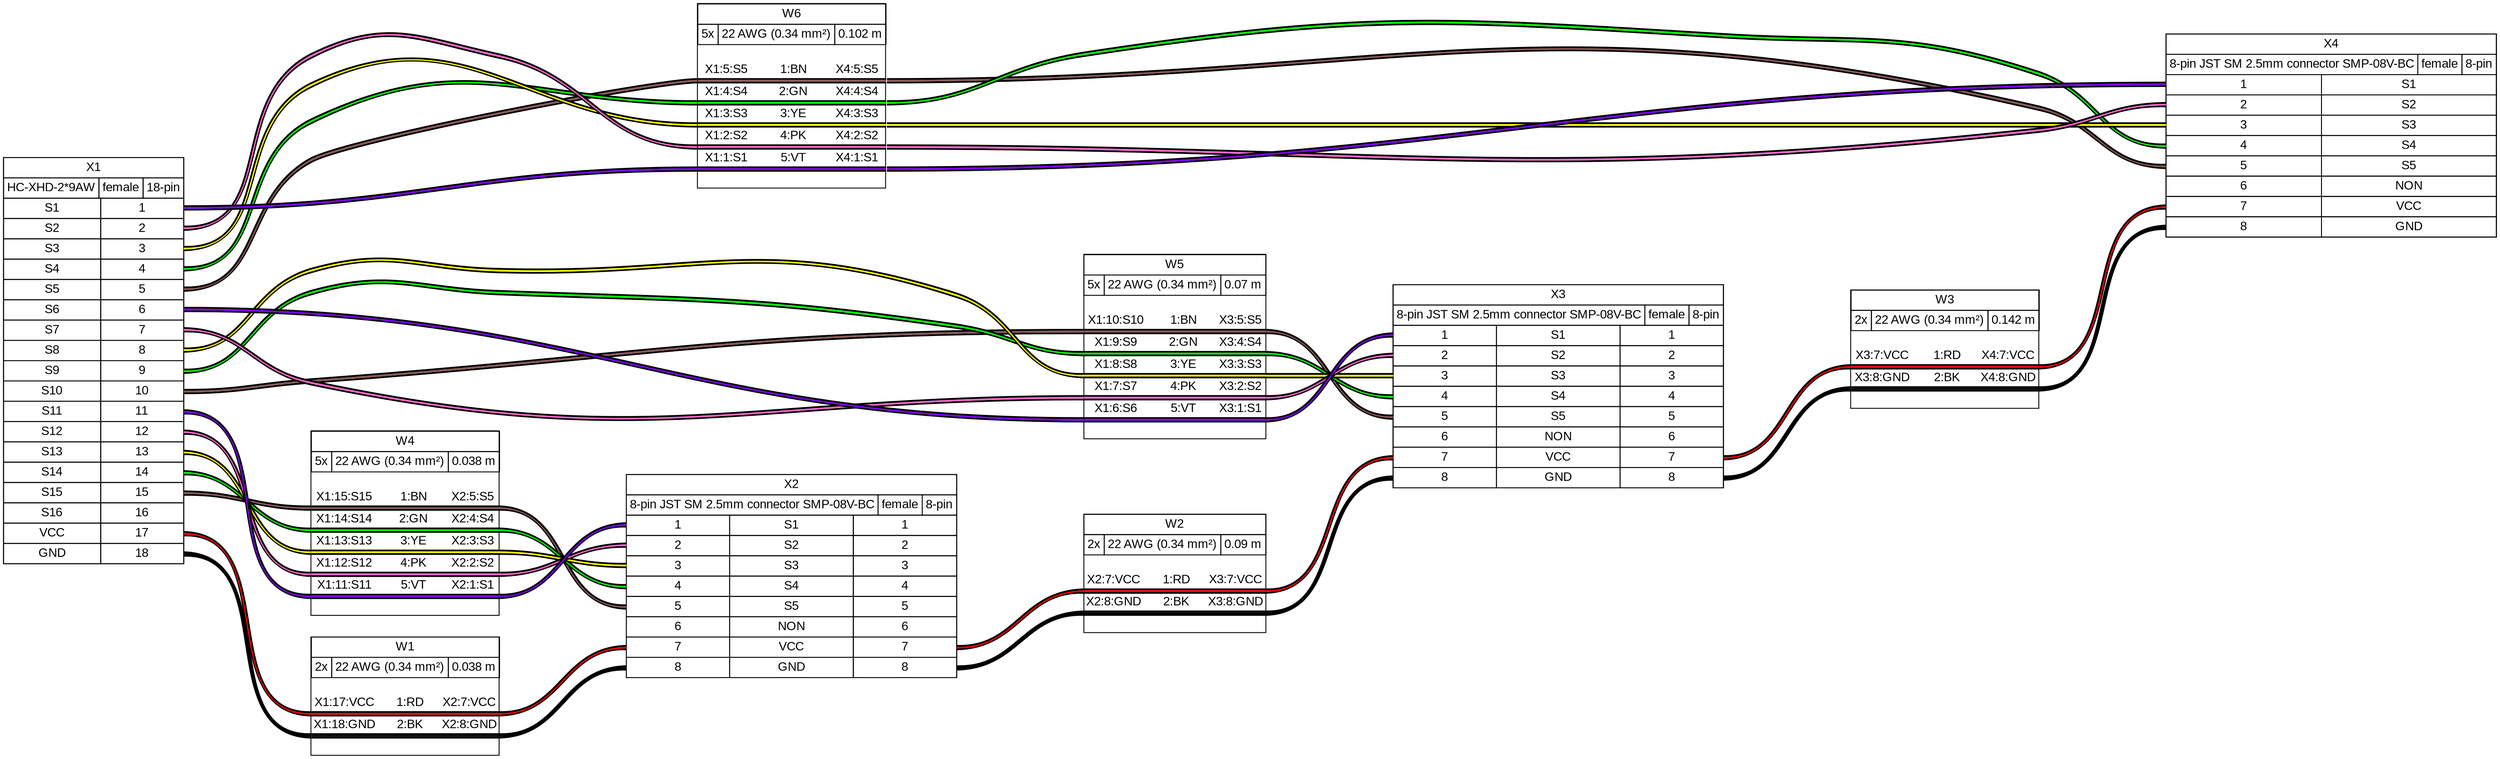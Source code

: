 graph {
// Graph generated by WireViz 0.3.2
// https://github.com/formatc1702/WireViz
	graph [bgcolor="#FFFFFF" fontname=arial nodesep=0.33 rankdir=LR ranksep=2]
	node [fillcolor="#FFFFFF" fontname=arial height=0 margin=0 shape=none style=filled width=0]
	edge [fontname=arial style=bold]
	X1 [label=<
<table border="0" cellspacing="0" cellpadding="0">
 <tr><td>
  <table border="0" cellspacing="0" cellpadding="3" cellborder="1"><tr>
   <td balign="left">X1</td>
  </tr></table>
 </td></tr>
 <tr><td>
  <table border="0" cellspacing="0" cellpadding="3" cellborder="1"><tr>
   <td balign="left">HC-XHD-2*9AW</td>
   <td balign="left">female</td>
   <td balign="left">18-pin</td>
  </tr></table>
 </td></tr>
 <tr><td>
  <table border="0" cellspacing="0" cellpadding="3" cellborder="1">
   <tr>
    <td>S1</td>
    <td port="p1r">1</td>
   </tr>
   <tr>
    <td>S2</td>
    <td port="p2r">2</td>
   </tr>
   <tr>
    <td>S3</td>
    <td port="p3r">3</td>
   </tr>
   <tr>
    <td>S4</td>
    <td port="p4r">4</td>
   </tr>
   <tr>
    <td>S5</td>
    <td port="p5r">5</td>
   </tr>
   <tr>
    <td>S6</td>
    <td port="p6r">6</td>
   </tr>
   <tr>
    <td>S7</td>
    <td port="p7r">7</td>
   </tr>
   <tr>
    <td>S8</td>
    <td port="p8r">8</td>
   </tr>
   <tr>
    <td>S9</td>
    <td port="p9r">9</td>
   </tr>
   <tr>
    <td>S10</td>
    <td port="p10r">10</td>
   </tr>
   <tr>
    <td>S11</td>
    <td port="p11r">11</td>
   </tr>
   <tr>
    <td>S12</td>
    <td port="p12r">12</td>
   </tr>
   <tr>
    <td>S13</td>
    <td port="p13r">13</td>
   </tr>
   <tr>
    <td>S14</td>
    <td port="p14r">14</td>
   </tr>
   <tr>
    <td>S15</td>
    <td port="p15r">15</td>
   </tr>
   <tr>
    <td>S16</td>
    <td port="p16r">16</td>
   </tr>
   <tr>
    <td>VCC</td>
    <td port="p17r">17</td>
   </tr>
   <tr>
    <td>GND</td>
    <td port="p18r">18</td>
   </tr>
  </table>
 </td></tr>
</table>
> fillcolor="#FFFFFF" shape=box style=filled]
	X2 [label=<
<table border="0" cellspacing="0" cellpadding="0">
 <tr><td>
  <table border="0" cellspacing="0" cellpadding="3" cellborder="1"><tr>
   <td balign="left">X2</td>
  </tr></table>
 </td></tr>
 <tr><td>
  <table border="0" cellspacing="0" cellpadding="3" cellborder="1"><tr>
   <td balign="left">8-pin JST SM 2.5mm connector SMP-08V-BC</td>
   <td balign="left">female</td>
   <td balign="left">8-pin</td>
  </tr></table>
 </td></tr>
 <tr><td>
  <table border="0" cellspacing="0" cellpadding="3" cellborder="1">
   <tr>
    <td port="p1l">1</td>
    <td>S1</td>
    <td port="p1r">1</td>
   </tr>
   <tr>
    <td port="p2l">2</td>
    <td>S2</td>
    <td port="p2r">2</td>
   </tr>
   <tr>
    <td port="p3l">3</td>
    <td>S3</td>
    <td port="p3r">3</td>
   </tr>
   <tr>
    <td port="p4l">4</td>
    <td>S4</td>
    <td port="p4r">4</td>
   </tr>
   <tr>
    <td port="p5l">5</td>
    <td>S5</td>
    <td port="p5r">5</td>
   </tr>
   <tr>
    <td port="p6l">6</td>
    <td>NON</td>
    <td port="p6r">6</td>
   </tr>
   <tr>
    <td port="p7l">7</td>
    <td>VCC</td>
    <td port="p7r">7</td>
   </tr>
   <tr>
    <td port="p8l">8</td>
    <td>GND</td>
    <td port="p8r">8</td>
   </tr>
  </table>
 </td></tr>
</table>
> fillcolor="#FFFFFF" shape=box style=filled]
	X3 [label=<
<table border="0" cellspacing="0" cellpadding="0">
 <tr><td>
  <table border="0" cellspacing="0" cellpadding="3" cellborder="1"><tr>
   <td balign="left">X3</td>
  </tr></table>
 </td></tr>
 <tr><td>
  <table border="0" cellspacing="0" cellpadding="3" cellborder="1"><tr>
   <td balign="left">8-pin JST SM 2.5mm connector SMP-08V-BC</td>
   <td balign="left">female</td>
   <td balign="left">8-pin</td>
  </tr></table>
 </td></tr>
 <tr><td>
  <table border="0" cellspacing="0" cellpadding="3" cellborder="1">
   <tr>
    <td port="p1l">1</td>
    <td>S1</td>
    <td port="p1r">1</td>
   </tr>
   <tr>
    <td port="p2l">2</td>
    <td>S2</td>
    <td port="p2r">2</td>
   </tr>
   <tr>
    <td port="p3l">3</td>
    <td>S3</td>
    <td port="p3r">3</td>
   </tr>
   <tr>
    <td port="p4l">4</td>
    <td>S4</td>
    <td port="p4r">4</td>
   </tr>
   <tr>
    <td port="p5l">5</td>
    <td>S5</td>
    <td port="p5r">5</td>
   </tr>
   <tr>
    <td port="p6l">6</td>
    <td>NON</td>
    <td port="p6r">6</td>
   </tr>
   <tr>
    <td port="p7l">7</td>
    <td>VCC</td>
    <td port="p7r">7</td>
   </tr>
   <tr>
    <td port="p8l">8</td>
    <td>GND</td>
    <td port="p8r">8</td>
   </tr>
  </table>
 </td></tr>
</table>
> fillcolor="#FFFFFF" shape=box style=filled]
	X4 [label=<
<table border="0" cellspacing="0" cellpadding="0">
 <tr><td>
  <table border="0" cellspacing="0" cellpadding="3" cellborder="1"><tr>
   <td balign="left">X4</td>
  </tr></table>
 </td></tr>
 <tr><td>
  <table border="0" cellspacing="0" cellpadding="3" cellborder="1"><tr>
   <td balign="left">8-pin JST SM 2.5mm connector SMP-08V-BC</td>
   <td balign="left">female</td>
   <td balign="left">8-pin</td>
  </tr></table>
 </td></tr>
 <tr><td>
  <table border="0" cellspacing="0" cellpadding="3" cellborder="1">
   <tr>
    <td port="p1l">1</td>
    <td>S1</td>
   </tr>
   <tr>
    <td port="p2l">2</td>
    <td>S2</td>
   </tr>
   <tr>
    <td port="p3l">3</td>
    <td>S3</td>
   </tr>
   <tr>
    <td port="p4l">4</td>
    <td>S4</td>
   </tr>
   <tr>
    <td port="p5l">5</td>
    <td>S5</td>
   </tr>
   <tr>
    <td port="p6l">6</td>
    <td>NON</td>
   </tr>
   <tr>
    <td port="p7l">7</td>
    <td>VCC</td>
   </tr>
   <tr>
    <td port="p8l">8</td>
    <td>GND</td>
   </tr>
  </table>
 </td></tr>
</table>
> fillcolor="#FFFFFF" shape=box style=filled]
	edge [color="#000000:#000000:#000000"]
	X1:p18r:e -- W1:w2:w
	W1:w2:e -- X2:p8l:w
	edge [color="#000000:#ff0000:#000000"]
	X1:p17r:e -- W1:w1:w
	W1:w1:e -- X2:p7l:w
	W1 [label=<
<table border="0" cellspacing="0" cellpadding="0">
 <tr><td>
  <table border="0" cellspacing="0" cellpadding="3" cellborder="1"><tr>
   <td balign="left">W1</td>
  </tr></table>
 </td></tr>
 <tr><td>
  <table border="0" cellspacing="0" cellpadding="3" cellborder="1"><tr>
   <td balign="left">2x</td>
   <td balign="left">22 AWG (0.34 mm²)</td>
   <td balign="left">0.038 m</td>
  </tr></table>
 </td></tr>
 <tr><td>
  <table border="0" cellspacing="0" cellborder="0">
   <tr><td>&nbsp;</td></tr>
   <tr>
    <td>X1:17:VCC</td>
    <td>
     1:RD
    </td>
    <td>X2:7:VCC</td>
   </tr>
   <tr>
    <td colspan="3" border="0" cellspacing="0" cellpadding="0" port="w1" height="6">
     <table cellspacing="0" cellborder="0" border="0">
      <tr><td colspan="3" cellpadding="0" height="2" bgcolor="#000000" border="0"></td></tr>
      <tr><td colspan="3" cellpadding="0" height="2" bgcolor="#ff0000" border="0"></td></tr>
      <tr><td colspan="3" cellpadding="0" height="2" bgcolor="#000000" border="0"></td></tr>
     </table>
    </td>
   </tr>
   <tr>
    <td>X1:18:GND</td>
    <td>
     2:BK
    </td>
    <td>X2:8:GND</td>
   </tr>
   <tr>
    <td colspan="3" border="0" cellspacing="0" cellpadding="0" port="w2" height="6">
     <table cellspacing="0" cellborder="0" border="0">
      <tr><td colspan="3" cellpadding="0" height="2" bgcolor="#000000" border="0"></td></tr>
      <tr><td colspan="3" cellpadding="0" height="2" bgcolor="#000000" border="0"></td></tr>
      <tr><td colspan="3" cellpadding="0" height="2" bgcolor="#000000" border="0"></td></tr>
     </table>
    </td>
   </tr>
   <tr><td>&nbsp;</td></tr>
  </table>
 </td></tr>
</table>
> fillcolor="#FFFFFF" shape=box style=filled]
	edge [color="#000000:#000000:#000000"]
	X2:p8r:e -- W2:w2:w
	W2:w2:e -- X3:p8l:w
	edge [color="#000000:#ff0000:#000000"]
	X2:p7r:e -- W2:w1:w
	W2:w1:e -- X3:p7l:w
	W2 [label=<
<table border="0" cellspacing="0" cellpadding="0">
 <tr><td>
  <table border="0" cellspacing="0" cellpadding="3" cellborder="1"><tr>
   <td balign="left">W2</td>
  </tr></table>
 </td></tr>
 <tr><td>
  <table border="0" cellspacing="0" cellpadding="3" cellborder="1"><tr>
   <td balign="left">2x</td>
   <td balign="left">22 AWG (0.34 mm²)</td>
   <td balign="left">0.09 m</td>
  </tr></table>
 </td></tr>
 <tr><td>
  <table border="0" cellspacing="0" cellborder="0">
   <tr><td>&nbsp;</td></tr>
   <tr>
    <td>X2:7:VCC</td>
    <td>
     1:RD
    </td>
    <td>X3:7:VCC</td>
   </tr>
   <tr>
    <td colspan="3" border="0" cellspacing="0" cellpadding="0" port="w1" height="6">
     <table cellspacing="0" cellborder="0" border="0">
      <tr><td colspan="3" cellpadding="0" height="2" bgcolor="#000000" border="0"></td></tr>
      <tr><td colspan="3" cellpadding="0" height="2" bgcolor="#ff0000" border="0"></td></tr>
      <tr><td colspan="3" cellpadding="0" height="2" bgcolor="#000000" border="0"></td></tr>
     </table>
    </td>
   </tr>
   <tr>
    <td>X2:8:GND</td>
    <td>
     2:BK
    </td>
    <td>X3:8:GND</td>
   </tr>
   <tr>
    <td colspan="3" border="0" cellspacing="0" cellpadding="0" port="w2" height="6">
     <table cellspacing="0" cellborder="0" border="0">
      <tr><td colspan="3" cellpadding="0" height="2" bgcolor="#000000" border="0"></td></tr>
      <tr><td colspan="3" cellpadding="0" height="2" bgcolor="#000000" border="0"></td></tr>
      <tr><td colspan="3" cellpadding="0" height="2" bgcolor="#000000" border="0"></td></tr>
     </table>
    </td>
   </tr>
   <tr><td>&nbsp;</td></tr>
  </table>
 </td></tr>
</table>
> fillcolor="#FFFFFF" shape=box style=filled]
	edge [color="#000000:#000000:#000000"]
	X3:p8r:e -- W3:w2:w
	W3:w2:e -- X4:p8l:w
	edge [color="#000000:#ff0000:#000000"]
	X3:p7r:e -- W3:w1:w
	W3:w1:e -- X4:p7l:w
	W3 [label=<
<table border="0" cellspacing="0" cellpadding="0">
 <tr><td>
  <table border="0" cellspacing="0" cellpadding="3" cellborder="1"><tr>
   <td balign="left">W3</td>
  </tr></table>
 </td></tr>
 <tr><td>
  <table border="0" cellspacing="0" cellpadding="3" cellborder="1"><tr>
   <td balign="left">2x</td>
   <td balign="left">22 AWG (0.34 mm²)</td>
   <td balign="left">0.142 m</td>
  </tr></table>
 </td></tr>
 <tr><td>
  <table border="0" cellspacing="0" cellborder="0">
   <tr><td>&nbsp;</td></tr>
   <tr>
    <td>X3:7:VCC</td>
    <td>
     1:RD
    </td>
    <td>X4:7:VCC</td>
   </tr>
   <tr>
    <td colspan="3" border="0" cellspacing="0" cellpadding="0" port="w1" height="6">
     <table cellspacing="0" cellborder="0" border="0">
      <tr><td colspan="3" cellpadding="0" height="2" bgcolor="#000000" border="0"></td></tr>
      <tr><td colspan="3" cellpadding="0" height="2" bgcolor="#ff0000" border="0"></td></tr>
      <tr><td colspan="3" cellpadding="0" height="2" bgcolor="#000000" border="0"></td></tr>
     </table>
    </td>
   </tr>
   <tr>
    <td>X3:8:GND</td>
    <td>
     2:BK
    </td>
    <td>X4:8:GND</td>
   </tr>
   <tr>
    <td colspan="3" border="0" cellspacing="0" cellpadding="0" port="w2" height="6">
     <table cellspacing="0" cellborder="0" border="0">
      <tr><td colspan="3" cellpadding="0" height="2" bgcolor="#000000" border="0"></td></tr>
      <tr><td colspan="3" cellpadding="0" height="2" bgcolor="#000000" border="0"></td></tr>
      <tr><td colspan="3" cellpadding="0" height="2" bgcolor="#000000" border="0"></td></tr>
     </table>
    </td>
   </tr>
   <tr><td>&nbsp;</td></tr>
  </table>
 </td></tr>
</table>
> fillcolor="#FFFFFF" shape=box style=filled]
	edge [color="#000000:#895956:#000000"]
	X1:p15r:e -- W4:w1:w
	W4:w1:e -- X2:p5l:w
	edge [color="#000000:#00ff00:#000000"]
	X1:p14r:e -- W4:w2:w
	W4:w2:e -- X2:p4l:w
	edge [color="#000000:#ffff00:#000000"]
	X1:p13r:e -- W4:w3:w
	W4:w3:e -- X2:p3l:w
	edge [color="#000000:#ff66cc:#000000"]
	X1:p12r:e -- W4:w4:w
	W4:w4:e -- X2:p2l:w
	edge [color="#000000:#8000ff:#000000"]
	X1:p11r:e -- W4:w5:w
	W4:w5:e -- X2:p1l:w
	W4 [label=<
<table border="0" cellspacing="0" cellpadding="0">
 <tr><td>
  <table border="0" cellspacing="0" cellpadding="3" cellborder="1"><tr>
   <td balign="left">W4</td>
  </tr></table>
 </td></tr>
 <tr><td>
  <table border="0" cellspacing="0" cellpadding="3" cellborder="1"><tr>
   <td balign="left">5x</td>
   <td balign="left">22 AWG (0.34 mm²)</td>
   <td balign="left">0.038 m</td>
  </tr></table>
 </td></tr>
 <tr><td>
  <table border="0" cellspacing="0" cellborder="0">
   <tr><td>&nbsp;</td></tr>
   <tr>
    <td>X1:15:S15</td>
    <td>
     1:BN
    </td>
    <td>X2:5:S5</td>
   </tr>
   <tr>
    <td colspan="3" border="0" cellspacing="0" cellpadding="0" port="w1" height="6">
     <table cellspacing="0" cellborder="0" border="0">
      <tr><td colspan="3" cellpadding="0" height="2" bgcolor="#000000" border="0"></td></tr>
      <tr><td colspan="3" cellpadding="0" height="2" bgcolor="#895956" border="0"></td></tr>
      <tr><td colspan="3" cellpadding="0" height="2" bgcolor="#000000" border="0"></td></tr>
     </table>
    </td>
   </tr>
   <tr>
    <td>X1:14:S14</td>
    <td>
     2:GN
    </td>
    <td>X2:4:S4</td>
   </tr>
   <tr>
    <td colspan="3" border="0" cellspacing="0" cellpadding="0" port="w2" height="6">
     <table cellspacing="0" cellborder="0" border="0">
      <tr><td colspan="3" cellpadding="0" height="2" bgcolor="#000000" border="0"></td></tr>
      <tr><td colspan="3" cellpadding="0" height="2" bgcolor="#00ff00" border="0"></td></tr>
      <tr><td colspan="3" cellpadding="0" height="2" bgcolor="#000000" border="0"></td></tr>
     </table>
    </td>
   </tr>
   <tr>
    <td>X1:13:S13</td>
    <td>
     3:YE
    </td>
    <td>X2:3:S3</td>
   </tr>
   <tr>
    <td colspan="3" border="0" cellspacing="0" cellpadding="0" port="w3" height="6">
     <table cellspacing="0" cellborder="0" border="0">
      <tr><td colspan="3" cellpadding="0" height="2" bgcolor="#000000" border="0"></td></tr>
      <tr><td colspan="3" cellpadding="0" height="2" bgcolor="#ffff00" border="0"></td></tr>
      <tr><td colspan="3" cellpadding="0" height="2" bgcolor="#000000" border="0"></td></tr>
     </table>
    </td>
   </tr>
   <tr>
    <td>X1:12:S12</td>
    <td>
     4:PK
    </td>
    <td>X2:2:S2</td>
   </tr>
   <tr>
    <td colspan="3" border="0" cellspacing="0" cellpadding="0" port="w4" height="6">
     <table cellspacing="0" cellborder="0" border="0">
      <tr><td colspan="3" cellpadding="0" height="2" bgcolor="#000000" border="0"></td></tr>
      <tr><td colspan="3" cellpadding="0" height="2" bgcolor="#ff66cc" border="0"></td></tr>
      <tr><td colspan="3" cellpadding="0" height="2" bgcolor="#000000" border="0"></td></tr>
     </table>
    </td>
   </tr>
   <tr>
    <td>X1:11:S11</td>
    <td>
     5:VT
    </td>
    <td>X2:1:S1</td>
   </tr>
   <tr>
    <td colspan="3" border="0" cellspacing="0" cellpadding="0" port="w5" height="6">
     <table cellspacing="0" cellborder="0" border="0">
      <tr><td colspan="3" cellpadding="0" height="2" bgcolor="#000000" border="0"></td></tr>
      <tr><td colspan="3" cellpadding="0" height="2" bgcolor="#8000ff" border="0"></td></tr>
      <tr><td colspan="3" cellpadding="0" height="2" bgcolor="#000000" border="0"></td></tr>
     </table>
    </td>
   </tr>
   <tr><td>&nbsp;</td></tr>
  </table>
 </td></tr>
</table>
> fillcolor="#FFFFFF" shape=box style=filled]
	edge [color="#000000:#895956:#000000"]
	X1:p10r:e -- W5:w1:w
	W5:w1:e -- X3:p5l:w
	edge [color="#000000:#00ff00:#000000"]
	X1:p9r:e -- W5:w2:w
	W5:w2:e -- X3:p4l:w
	edge [color="#000000:#ffff00:#000000"]
	X1:p8r:e -- W5:w3:w
	W5:w3:e -- X3:p3l:w
	edge [color="#000000:#ff66cc:#000000"]
	X1:p7r:e -- W5:w4:w
	W5:w4:e -- X3:p2l:w
	edge [color="#000000:#8000ff:#000000"]
	X1:p6r:e -- W5:w5:w
	W5:w5:e -- X3:p1l:w
	W5 [label=<
<table border="0" cellspacing="0" cellpadding="0">
 <tr><td>
  <table border="0" cellspacing="0" cellpadding="3" cellborder="1"><tr>
   <td balign="left">W5</td>
  </tr></table>
 </td></tr>
 <tr><td>
  <table border="0" cellspacing="0" cellpadding="3" cellborder="1"><tr>
   <td balign="left">5x</td>
   <td balign="left">22 AWG (0.34 mm²)</td>
   <td balign="left">0.07 m</td>
  </tr></table>
 </td></tr>
 <tr><td>
  <table border="0" cellspacing="0" cellborder="0">
   <tr><td>&nbsp;</td></tr>
   <tr>
    <td>X1:10:S10</td>
    <td>
     1:BN
    </td>
    <td>X3:5:S5</td>
   </tr>
   <tr>
    <td colspan="3" border="0" cellspacing="0" cellpadding="0" port="w1" height="6">
     <table cellspacing="0" cellborder="0" border="0">
      <tr><td colspan="3" cellpadding="0" height="2" bgcolor="#000000" border="0"></td></tr>
      <tr><td colspan="3" cellpadding="0" height="2" bgcolor="#895956" border="0"></td></tr>
      <tr><td colspan="3" cellpadding="0" height="2" bgcolor="#000000" border="0"></td></tr>
     </table>
    </td>
   </tr>
   <tr>
    <td>X1:9:S9</td>
    <td>
     2:GN
    </td>
    <td>X3:4:S4</td>
   </tr>
   <tr>
    <td colspan="3" border="0" cellspacing="0" cellpadding="0" port="w2" height="6">
     <table cellspacing="0" cellborder="0" border="0">
      <tr><td colspan="3" cellpadding="0" height="2" bgcolor="#000000" border="0"></td></tr>
      <tr><td colspan="3" cellpadding="0" height="2" bgcolor="#00ff00" border="0"></td></tr>
      <tr><td colspan="3" cellpadding="0" height="2" bgcolor="#000000" border="0"></td></tr>
     </table>
    </td>
   </tr>
   <tr>
    <td>X1:8:S8</td>
    <td>
     3:YE
    </td>
    <td>X3:3:S3</td>
   </tr>
   <tr>
    <td colspan="3" border="0" cellspacing="0" cellpadding="0" port="w3" height="6">
     <table cellspacing="0" cellborder="0" border="0">
      <tr><td colspan="3" cellpadding="0" height="2" bgcolor="#000000" border="0"></td></tr>
      <tr><td colspan="3" cellpadding="0" height="2" bgcolor="#ffff00" border="0"></td></tr>
      <tr><td colspan="3" cellpadding="0" height="2" bgcolor="#000000" border="0"></td></tr>
     </table>
    </td>
   </tr>
   <tr>
    <td>X1:7:S7</td>
    <td>
     4:PK
    </td>
    <td>X3:2:S2</td>
   </tr>
   <tr>
    <td colspan="3" border="0" cellspacing="0" cellpadding="0" port="w4" height="6">
     <table cellspacing="0" cellborder="0" border="0">
      <tr><td colspan="3" cellpadding="0" height="2" bgcolor="#000000" border="0"></td></tr>
      <tr><td colspan="3" cellpadding="0" height="2" bgcolor="#ff66cc" border="0"></td></tr>
      <tr><td colspan="3" cellpadding="0" height="2" bgcolor="#000000" border="0"></td></tr>
     </table>
    </td>
   </tr>
   <tr>
    <td>X1:6:S6</td>
    <td>
     5:VT
    </td>
    <td>X3:1:S1</td>
   </tr>
   <tr>
    <td colspan="3" border="0" cellspacing="0" cellpadding="0" port="w5" height="6">
     <table cellspacing="0" cellborder="0" border="0">
      <tr><td colspan="3" cellpadding="0" height="2" bgcolor="#000000" border="0"></td></tr>
      <tr><td colspan="3" cellpadding="0" height="2" bgcolor="#8000ff" border="0"></td></tr>
      <tr><td colspan="3" cellpadding="0" height="2" bgcolor="#000000" border="0"></td></tr>
     </table>
    </td>
   </tr>
   <tr><td>&nbsp;</td></tr>
  </table>
 </td></tr>
</table>
> fillcolor="#FFFFFF" shape=box style=filled]
	edge [color="#000000:#895956:#000000"]
	X1:p5r:e -- W6:w1:w
	W6:w1:e -- X4:p5l:w
	edge [color="#000000:#00ff00:#000000"]
	X1:p4r:e -- W6:w2:w
	W6:w2:e -- X4:p4l:w
	edge [color="#000000:#ffff00:#000000"]
	X1:p3r:e -- W6:w3:w
	W6:w3:e -- X4:p3l:w
	edge [color="#000000:#ff66cc:#000000"]
	X1:p2r:e -- W6:w4:w
	W6:w4:e -- X4:p2l:w
	edge [color="#000000:#8000ff:#000000"]
	X1:p1r:e -- W6:w5:w
	W6:w5:e -- X4:p1l:w
	W6 [label=<
<table border="0" cellspacing="0" cellpadding="0">
 <tr><td>
  <table border="0" cellspacing="0" cellpadding="3" cellborder="1"><tr>
   <td balign="left">W6</td>
  </tr></table>
 </td></tr>
 <tr><td>
  <table border="0" cellspacing="0" cellpadding="3" cellborder="1"><tr>
   <td balign="left">5x</td>
   <td balign="left">22 AWG (0.34 mm²)</td>
   <td balign="left">0.102 m</td>
  </tr></table>
 </td></tr>
 <tr><td>
  <table border="0" cellspacing="0" cellborder="0">
   <tr><td>&nbsp;</td></tr>
   <tr>
    <td>X1:5:S5</td>
    <td>
     1:BN
    </td>
    <td>X4:5:S5</td>
   </tr>
   <tr>
    <td colspan="3" border="0" cellspacing="0" cellpadding="0" port="w1" height="6">
     <table cellspacing="0" cellborder="0" border="0">
      <tr><td colspan="3" cellpadding="0" height="2" bgcolor="#000000" border="0"></td></tr>
      <tr><td colspan="3" cellpadding="0" height="2" bgcolor="#895956" border="0"></td></tr>
      <tr><td colspan="3" cellpadding="0" height="2" bgcolor="#000000" border="0"></td></tr>
     </table>
    </td>
   </tr>
   <tr>
    <td>X1:4:S4</td>
    <td>
     2:GN
    </td>
    <td>X4:4:S4</td>
   </tr>
   <tr>
    <td colspan="3" border="0" cellspacing="0" cellpadding="0" port="w2" height="6">
     <table cellspacing="0" cellborder="0" border="0">
      <tr><td colspan="3" cellpadding="0" height="2" bgcolor="#000000" border="0"></td></tr>
      <tr><td colspan="3" cellpadding="0" height="2" bgcolor="#00ff00" border="0"></td></tr>
      <tr><td colspan="3" cellpadding="0" height="2" bgcolor="#000000" border="0"></td></tr>
     </table>
    </td>
   </tr>
   <tr>
    <td>X1:3:S3</td>
    <td>
     3:YE
    </td>
    <td>X4:3:S3</td>
   </tr>
   <tr>
    <td colspan="3" border="0" cellspacing="0" cellpadding="0" port="w3" height="6">
     <table cellspacing="0" cellborder="0" border="0">
      <tr><td colspan="3" cellpadding="0" height="2" bgcolor="#000000" border="0"></td></tr>
      <tr><td colspan="3" cellpadding="0" height="2" bgcolor="#ffff00" border="0"></td></tr>
      <tr><td colspan="3" cellpadding="0" height="2" bgcolor="#000000" border="0"></td></tr>
     </table>
    </td>
   </tr>
   <tr>
    <td>X1:2:S2</td>
    <td>
     4:PK
    </td>
    <td>X4:2:S2</td>
   </tr>
   <tr>
    <td colspan="3" border="0" cellspacing="0" cellpadding="0" port="w4" height="6">
     <table cellspacing="0" cellborder="0" border="0">
      <tr><td colspan="3" cellpadding="0" height="2" bgcolor="#000000" border="0"></td></tr>
      <tr><td colspan="3" cellpadding="0" height="2" bgcolor="#ff66cc" border="0"></td></tr>
      <tr><td colspan="3" cellpadding="0" height="2" bgcolor="#000000" border="0"></td></tr>
     </table>
    </td>
   </tr>
   <tr>
    <td>X1:1:S1</td>
    <td>
     5:VT
    </td>
    <td>X4:1:S1</td>
   </tr>
   <tr>
    <td colspan="3" border="0" cellspacing="0" cellpadding="0" port="w5" height="6">
     <table cellspacing="0" cellborder="0" border="0">
      <tr><td colspan="3" cellpadding="0" height="2" bgcolor="#000000" border="0"></td></tr>
      <tr><td colspan="3" cellpadding="0" height="2" bgcolor="#8000ff" border="0"></td></tr>
      <tr><td colspan="3" cellpadding="0" height="2" bgcolor="#000000" border="0"></td></tr>
     </table>
    </td>
   </tr>
   <tr><td>&nbsp;</td></tr>
  </table>
 </td></tr>
</table>
> fillcolor="#FFFFFF" shape=box style=filled]
}
